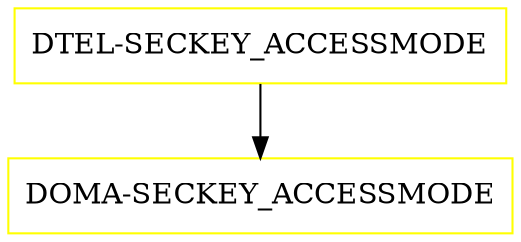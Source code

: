 digraph G {
  "DTEL-SECKEY_ACCESSMODE" [shape=box,color=yellow];
  "DOMA-SECKEY_ACCESSMODE" [shape=box,color=yellow,URL="./DOMA_SECKEY_ACCESSMODE.html"];
  "DTEL-SECKEY_ACCESSMODE" -> "DOMA-SECKEY_ACCESSMODE";
}
